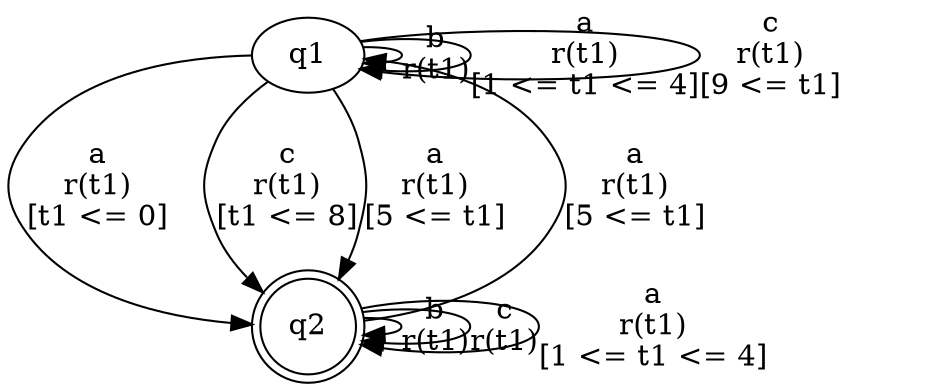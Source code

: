 digraph L {
	qq1[label=q1]
	qq2[label=q2 shape=doublecircle]
	qq1 -> qq2[label="a\nr(t1)\n[t1 <= 0]"]
	qq2 -> qq2[label="b\nr(t1)\n"]
	qq2 -> qq2[label="c\nr(t1)\n"]
	qq2 -> qq2[label="a\nr(t1)\n[1 <= t1 <= 4]"]
	qq2 -> qq1[label="a\nr(t1)\n[5 <= t1]"]
	qq1 -> qq1[label="b\nr(t1)\n"]
	qq1 -> qq1[label="a\nr(t1)\n[1 <= t1 <= 4]"]
	qq1 -> qq2[label="c\nr(t1)\n[t1 <= 8]"]
	qq1 -> qq1[label="c\nr(t1)\n[9 <= t1]"]
	qq1 -> qq2[label="a\nr(t1)\n[5 <= t1]"]
}
